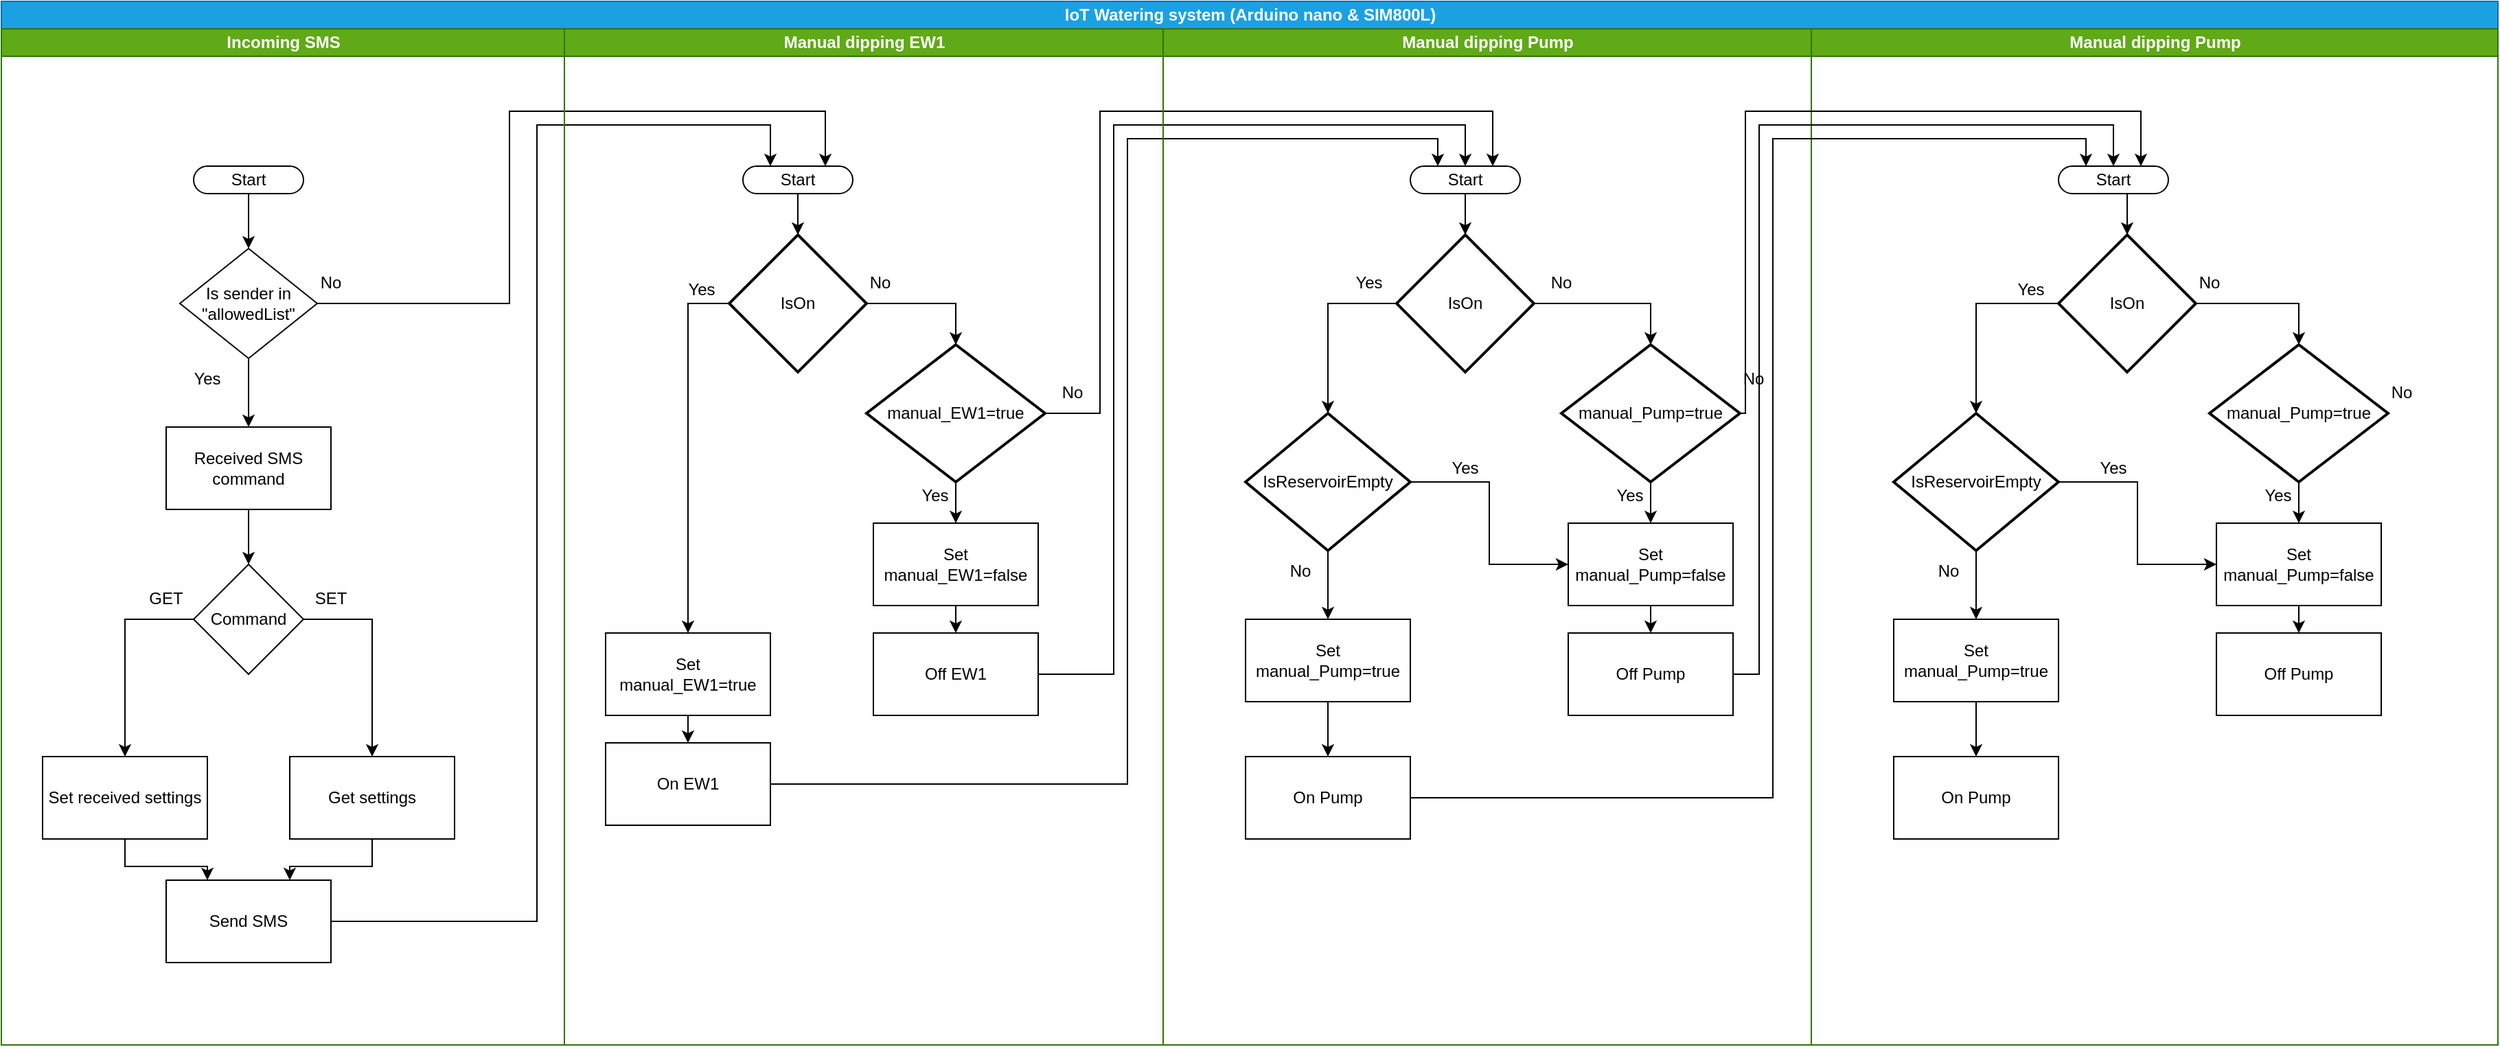 <mxfile version="21.3.2" type="github">
  <diagram id="kgpKYQtTHZ0yAKxKKP6v" name="Page-1">
    <mxGraphModel dx="547" dy="350" grid="1" gridSize="10" guides="1" tooltips="1" connect="1" arrows="1" fold="1" page="0" pageScale="1" pageWidth="850" pageHeight="1100" math="0" shadow="0">
      <root>
        <mxCell id="0" />
        <mxCell id="1" parent="0" />
        <mxCell id="xu4zQ6H6kHJUm9Qcrabf-24" value="IoT Watering system (Arduino nano &amp;amp; SIM800L)" style="swimlane;childLayout=stackLayout;resizeParent=1;resizeParentMax=0;startSize=20;html=1;strokeColor=#006EAF;fillColor=#1ba1e2;fontColor=#ffffff;" vertex="1" parent="1">
          <mxGeometry x="10" y="10" width="1818" height="760" as="geometry" />
        </mxCell>
        <mxCell id="xu4zQ6H6kHJUm9Qcrabf-25" value="Incoming SMS" style="swimlane;startSize=20;html=1;fillColor=#60a917;fontColor=#ffffff;strokeColor=#2D7600;" vertex="1" parent="xu4zQ6H6kHJUm9Qcrabf-24">
          <mxGeometry y="20" width="410" height="740" as="geometry">
            <mxRectangle y="20" width="40" height="460" as="alternateBounds" />
          </mxGeometry>
        </mxCell>
        <mxCell id="xu4zQ6H6kHJUm9Qcrabf-32" style="edgeStyle=orthogonalEdgeStyle;rounded=0;orthogonalLoop=1;jettySize=auto;html=1;exitX=0.5;exitY=0.5;exitDx=0;exitDy=10;exitPerimeter=0;entryX=0.5;entryY=0;entryDx=0;entryDy=0;" edge="1" parent="xu4zQ6H6kHJUm9Qcrabf-25" source="xu4zQ6H6kHJUm9Qcrabf-28" target="xu4zQ6H6kHJUm9Qcrabf-29">
          <mxGeometry relative="1" as="geometry" />
        </mxCell>
        <mxCell id="xu4zQ6H6kHJUm9Qcrabf-28" value="Start" style="html=1;dashed=0;whiteSpace=wrap;shape=mxgraph.dfd.start" vertex="1" parent="xu4zQ6H6kHJUm9Qcrabf-25">
          <mxGeometry x="140" y="100" width="80" height="20" as="geometry" />
        </mxCell>
        <mxCell id="xu4zQ6H6kHJUm9Qcrabf-34" value="" style="edgeStyle=orthogonalEdgeStyle;rounded=0;orthogonalLoop=1;jettySize=auto;html=1;" edge="1" parent="xu4zQ6H6kHJUm9Qcrabf-25" source="xu4zQ6H6kHJUm9Qcrabf-29" target="xu4zQ6H6kHJUm9Qcrabf-33">
          <mxGeometry relative="1" as="geometry" />
        </mxCell>
        <mxCell id="xu4zQ6H6kHJUm9Qcrabf-29" value="Is sender in &quot;allowedList&quot;" style="rhombus;whiteSpace=wrap;html=1;" vertex="1" parent="xu4zQ6H6kHJUm9Qcrabf-25">
          <mxGeometry x="130" y="160" width="100" height="80" as="geometry" />
        </mxCell>
        <mxCell id="xu4zQ6H6kHJUm9Qcrabf-43" value="" style="edgeStyle=orthogonalEdgeStyle;rounded=0;orthogonalLoop=1;jettySize=auto;html=1;" edge="1" parent="xu4zQ6H6kHJUm9Qcrabf-25" source="xu4zQ6H6kHJUm9Qcrabf-33" target="xu4zQ6H6kHJUm9Qcrabf-42">
          <mxGeometry relative="1" as="geometry" />
        </mxCell>
        <mxCell id="xu4zQ6H6kHJUm9Qcrabf-33" value="Received SMS command" style="whiteSpace=wrap;html=1;" vertex="1" parent="xu4zQ6H6kHJUm9Qcrabf-25">
          <mxGeometry x="120" y="290" width="120" height="60" as="geometry" />
        </mxCell>
        <mxCell id="xu4zQ6H6kHJUm9Qcrabf-37" value="No" style="text;html=1;strokeColor=none;fillColor=none;align=center;verticalAlign=middle;whiteSpace=wrap;rounded=0;" vertex="1" parent="xu4zQ6H6kHJUm9Qcrabf-25">
          <mxGeometry x="210" y="170" width="60" height="30" as="geometry" />
        </mxCell>
        <mxCell id="xu4zQ6H6kHJUm9Qcrabf-38" value="Yes" style="text;html=1;strokeColor=none;fillColor=none;align=center;verticalAlign=middle;whiteSpace=wrap;rounded=0;" vertex="1" parent="xu4zQ6H6kHJUm9Qcrabf-25">
          <mxGeometry x="120" y="240" width="60" height="30" as="geometry" />
        </mxCell>
        <mxCell id="xu4zQ6H6kHJUm9Qcrabf-45" value="" style="edgeStyle=orthogonalEdgeStyle;rounded=0;orthogonalLoop=1;jettySize=auto;html=1;exitX=0;exitY=0.5;exitDx=0;exitDy=0;" edge="1" parent="xu4zQ6H6kHJUm9Qcrabf-25" source="xu4zQ6H6kHJUm9Qcrabf-42" target="xu4zQ6H6kHJUm9Qcrabf-44">
          <mxGeometry relative="1" as="geometry" />
        </mxCell>
        <mxCell id="xu4zQ6H6kHJUm9Qcrabf-47" style="edgeStyle=orthogonalEdgeStyle;rounded=0;orthogonalLoop=1;jettySize=auto;html=1;exitX=1;exitY=0.5;exitDx=0;exitDy=0;entryX=0.5;entryY=0;entryDx=0;entryDy=0;" edge="1" parent="xu4zQ6H6kHJUm9Qcrabf-25" source="xu4zQ6H6kHJUm9Qcrabf-42" target="xu4zQ6H6kHJUm9Qcrabf-46">
          <mxGeometry relative="1" as="geometry" />
        </mxCell>
        <mxCell id="xu4zQ6H6kHJUm9Qcrabf-42" value="Command" style="rhombus;whiteSpace=wrap;html=1;" vertex="1" parent="xu4zQ6H6kHJUm9Qcrabf-25">
          <mxGeometry x="140" y="390" width="80" height="80" as="geometry" />
        </mxCell>
        <mxCell id="xu4zQ6H6kHJUm9Qcrabf-67" style="edgeStyle=orthogonalEdgeStyle;rounded=0;orthogonalLoop=1;jettySize=auto;html=1;entryX=0.25;entryY=0;entryDx=0;entryDy=0;" edge="1" parent="xu4zQ6H6kHJUm9Qcrabf-25" source="xu4zQ6H6kHJUm9Qcrabf-44" target="xu4zQ6H6kHJUm9Qcrabf-66">
          <mxGeometry relative="1" as="geometry" />
        </mxCell>
        <mxCell id="xu4zQ6H6kHJUm9Qcrabf-44" value="Set received settings" style="whiteSpace=wrap;html=1;" vertex="1" parent="xu4zQ6H6kHJUm9Qcrabf-25">
          <mxGeometry x="30" y="530" width="120" height="60" as="geometry" />
        </mxCell>
        <mxCell id="xu4zQ6H6kHJUm9Qcrabf-68" style="edgeStyle=orthogonalEdgeStyle;rounded=0;orthogonalLoop=1;jettySize=auto;html=1;exitX=0.5;exitY=1;exitDx=0;exitDy=0;entryX=0.75;entryY=0;entryDx=0;entryDy=0;" edge="1" parent="xu4zQ6H6kHJUm9Qcrabf-25" source="xu4zQ6H6kHJUm9Qcrabf-46" target="xu4zQ6H6kHJUm9Qcrabf-66">
          <mxGeometry relative="1" as="geometry" />
        </mxCell>
        <mxCell id="xu4zQ6H6kHJUm9Qcrabf-46" value="Get settings" style="whiteSpace=wrap;html=1;" vertex="1" parent="xu4zQ6H6kHJUm9Qcrabf-25">
          <mxGeometry x="210" y="530" width="120" height="60" as="geometry" />
        </mxCell>
        <mxCell id="xu4zQ6H6kHJUm9Qcrabf-64" value="GET" style="text;html=1;strokeColor=none;fillColor=none;align=center;verticalAlign=middle;whiteSpace=wrap;rounded=0;" vertex="1" parent="xu4zQ6H6kHJUm9Qcrabf-25">
          <mxGeometry x="90" y="400" width="60" height="30" as="geometry" />
        </mxCell>
        <mxCell id="xu4zQ6H6kHJUm9Qcrabf-65" value="SET" style="text;html=1;strokeColor=none;fillColor=none;align=center;verticalAlign=middle;whiteSpace=wrap;rounded=0;" vertex="1" parent="xu4zQ6H6kHJUm9Qcrabf-25">
          <mxGeometry x="210" y="400" width="60" height="30" as="geometry" />
        </mxCell>
        <mxCell id="xu4zQ6H6kHJUm9Qcrabf-66" value="Send SMS" style="whiteSpace=wrap;html=1;" vertex="1" parent="xu4zQ6H6kHJUm9Qcrabf-25">
          <mxGeometry x="120" y="620" width="120" height="60" as="geometry" />
        </mxCell>
        <mxCell id="xu4zQ6H6kHJUm9Qcrabf-36" value="" style="edgeStyle=orthogonalEdgeStyle;rounded=0;orthogonalLoop=1;jettySize=auto;html=1;entryX=0.75;entryY=0;entryDx=0;entryDy=0;entryPerimeter=0;" edge="1" parent="xu4zQ6H6kHJUm9Qcrabf-24" source="xu4zQ6H6kHJUm9Qcrabf-29" target="xu4zQ6H6kHJUm9Qcrabf-73">
          <mxGeometry relative="1" as="geometry">
            <mxPoint x="320" y="220" as="targetPoint" />
            <Array as="points">
              <mxPoint x="370" y="220" />
              <mxPoint x="370" y="80" />
              <mxPoint x="600" y="80" />
            </Array>
          </mxGeometry>
        </mxCell>
        <mxCell id="xu4zQ6H6kHJUm9Qcrabf-70" style="edgeStyle=orthogonalEdgeStyle;rounded=0;orthogonalLoop=1;jettySize=auto;html=1;exitX=1;exitY=0.5;exitDx=0;exitDy=0;entryX=0.25;entryY=0;entryDx=0;entryDy=0;entryPerimeter=0;" edge="1" parent="xu4zQ6H6kHJUm9Qcrabf-24" source="xu4zQ6H6kHJUm9Qcrabf-66" target="xu4zQ6H6kHJUm9Qcrabf-73">
          <mxGeometry relative="1" as="geometry">
            <mxPoint x="670" y="70" as="targetPoint" />
            <Array as="points">
              <mxPoint x="390" y="670" />
              <mxPoint x="390" y="90" />
              <mxPoint x="560" y="90" />
            </Array>
          </mxGeometry>
        </mxCell>
        <mxCell id="xu4zQ6H6kHJUm9Qcrabf-71" value="Manual dipping EW1" style="swimlane;startSize=20;html=1;fillColor=#60a917;fontColor=#ffffff;strokeColor=#2D7600;" vertex="1" parent="xu4zQ6H6kHJUm9Qcrabf-24">
          <mxGeometry x="410" y="20" width="436" height="740" as="geometry">
            <mxRectangle y="20" width="40" height="460" as="alternateBounds" />
          </mxGeometry>
        </mxCell>
        <mxCell id="xu4zQ6H6kHJUm9Qcrabf-72" style="edgeStyle=orthogonalEdgeStyle;rounded=0;orthogonalLoop=1;jettySize=auto;html=1;exitX=0.5;exitY=0.5;exitDx=0;exitDy=10;exitPerimeter=0;entryX=0.5;entryY=0;entryDx=0;entryDy=0;entryPerimeter=0;" edge="1" parent="xu4zQ6H6kHJUm9Qcrabf-71" source="xu4zQ6H6kHJUm9Qcrabf-73" target="xu4zQ6H6kHJUm9Qcrabf-93">
          <mxGeometry relative="1" as="geometry">
            <mxPoint x="170" y="160" as="targetPoint" />
          </mxGeometry>
        </mxCell>
        <mxCell id="xu4zQ6H6kHJUm9Qcrabf-73" value="Start" style="html=1;dashed=0;whiteSpace=wrap;shape=mxgraph.dfd.start" vertex="1" parent="xu4zQ6H6kHJUm9Qcrabf-71">
          <mxGeometry x="130" y="100" width="80" height="20" as="geometry" />
        </mxCell>
        <mxCell id="xu4zQ6H6kHJUm9Qcrabf-98" style="edgeStyle=orthogonalEdgeStyle;rounded=0;orthogonalLoop=1;jettySize=auto;html=1;exitX=1;exitY=0.5;exitDx=0;exitDy=0;exitPerimeter=0;entryX=0.5;entryY=0;entryDx=0;entryDy=0;entryPerimeter=0;" edge="1" parent="xu4zQ6H6kHJUm9Qcrabf-71" source="xu4zQ6H6kHJUm9Qcrabf-93" target="xu4zQ6H6kHJUm9Qcrabf-97">
          <mxGeometry relative="1" as="geometry" />
        </mxCell>
        <mxCell id="xu4zQ6H6kHJUm9Qcrabf-106" style="edgeStyle=orthogonalEdgeStyle;rounded=0;orthogonalLoop=1;jettySize=auto;html=1;exitX=0;exitY=0.5;exitDx=0;exitDy=0;exitPerimeter=0;" edge="1" parent="xu4zQ6H6kHJUm9Qcrabf-71" source="xu4zQ6H6kHJUm9Qcrabf-93" target="xu4zQ6H6kHJUm9Qcrabf-103">
          <mxGeometry relative="1" as="geometry" />
        </mxCell>
        <mxCell id="xu4zQ6H6kHJUm9Qcrabf-93" value="IsOn" style="strokeWidth=2;html=1;shape=mxgraph.flowchart.decision;whiteSpace=wrap;" vertex="1" parent="xu4zQ6H6kHJUm9Qcrabf-71">
          <mxGeometry x="120" y="150" width="100" height="100" as="geometry" />
        </mxCell>
        <mxCell id="xu4zQ6H6kHJUm9Qcrabf-94" value="No" style="text;html=1;strokeColor=none;fillColor=none;align=center;verticalAlign=middle;whiteSpace=wrap;rounded=0;" vertex="1" parent="xu4zQ6H6kHJUm9Qcrabf-71">
          <mxGeometry x="220" y="170" width="20" height="30" as="geometry" />
        </mxCell>
        <mxCell id="xu4zQ6H6kHJUm9Qcrabf-95" value="Yes" style="text;html=1;strokeColor=none;fillColor=none;align=center;verticalAlign=middle;whiteSpace=wrap;rounded=0;" vertex="1" parent="xu4zQ6H6kHJUm9Qcrabf-71">
          <mxGeometry x="90" y="180" width="20" height="20" as="geometry" />
        </mxCell>
        <mxCell id="xu4zQ6H6kHJUm9Qcrabf-102" style="edgeStyle=orthogonalEdgeStyle;rounded=0;orthogonalLoop=1;jettySize=auto;html=1;exitX=0.5;exitY=1;exitDx=0;exitDy=0;exitPerimeter=0;entryX=0.5;entryY=0;entryDx=0;entryDy=0;" edge="1" parent="xu4zQ6H6kHJUm9Qcrabf-71" source="xu4zQ6H6kHJUm9Qcrabf-97" target="xu4zQ6H6kHJUm9Qcrabf-100">
          <mxGeometry relative="1" as="geometry" />
        </mxCell>
        <mxCell id="xu4zQ6H6kHJUm9Qcrabf-97" value="&lt;div style=&quot;font-size: 12px;&quot;&gt;manual_EW1=true&lt;br style=&quot;font-size: 12px;&quot;&gt;&lt;/div&gt;" style="strokeWidth=2;html=1;shape=mxgraph.flowchart.decision;whiteSpace=wrap;fontSize=12;" vertex="1" parent="xu4zQ6H6kHJUm9Qcrabf-71">
          <mxGeometry x="220" y="230" width="130" height="100" as="geometry" />
        </mxCell>
        <mxCell id="xu4zQ6H6kHJUm9Qcrabf-99" value="No" style="text;html=1;strokeColor=none;fillColor=none;align=center;verticalAlign=middle;whiteSpace=wrap;rounded=0;" vertex="1" parent="xu4zQ6H6kHJUm9Qcrabf-71">
          <mxGeometry x="360" y="250" width="20" height="30" as="geometry" />
        </mxCell>
        <mxCell id="xu4zQ6H6kHJUm9Qcrabf-108" style="edgeStyle=orthogonalEdgeStyle;rounded=0;orthogonalLoop=1;jettySize=auto;html=1;exitX=0.5;exitY=1;exitDx=0;exitDy=0;entryX=0.5;entryY=0;entryDx=0;entryDy=0;" edge="1" parent="xu4zQ6H6kHJUm9Qcrabf-71" source="xu4zQ6H6kHJUm9Qcrabf-100" target="xu4zQ6H6kHJUm9Qcrabf-105">
          <mxGeometry relative="1" as="geometry" />
        </mxCell>
        <mxCell id="xu4zQ6H6kHJUm9Qcrabf-100" value="Set manual_EW1=false" style="whiteSpace=wrap;html=1;" vertex="1" parent="xu4zQ6H6kHJUm9Qcrabf-71">
          <mxGeometry x="225" y="360" width="120" height="60" as="geometry" />
        </mxCell>
        <mxCell id="xu4zQ6H6kHJUm9Qcrabf-101" value="Yes" style="text;html=1;strokeColor=none;fillColor=none;align=center;verticalAlign=middle;whiteSpace=wrap;rounded=0;" vertex="1" parent="xu4zQ6H6kHJUm9Qcrabf-71">
          <mxGeometry x="260" y="330" width="20" height="20" as="geometry" />
        </mxCell>
        <mxCell id="xu4zQ6H6kHJUm9Qcrabf-107" style="edgeStyle=orthogonalEdgeStyle;rounded=0;orthogonalLoop=1;jettySize=auto;html=1;exitX=0.5;exitY=1;exitDx=0;exitDy=0;entryX=0.5;entryY=0;entryDx=0;entryDy=0;" edge="1" parent="xu4zQ6H6kHJUm9Qcrabf-71" source="xu4zQ6H6kHJUm9Qcrabf-103" target="xu4zQ6H6kHJUm9Qcrabf-104">
          <mxGeometry relative="1" as="geometry" />
        </mxCell>
        <mxCell id="xu4zQ6H6kHJUm9Qcrabf-103" value="Set manual_EW1=true" style="whiteSpace=wrap;html=1;" vertex="1" parent="xu4zQ6H6kHJUm9Qcrabf-71">
          <mxGeometry x="30" y="440" width="120" height="60" as="geometry" />
        </mxCell>
        <mxCell id="xu4zQ6H6kHJUm9Qcrabf-104" value="On EW1" style="whiteSpace=wrap;html=1;" vertex="1" parent="xu4zQ6H6kHJUm9Qcrabf-71">
          <mxGeometry x="30" y="520" width="120" height="60" as="geometry" />
        </mxCell>
        <mxCell id="xu4zQ6H6kHJUm9Qcrabf-105" value="Off EW1" style="whiteSpace=wrap;html=1;" vertex="1" parent="xu4zQ6H6kHJUm9Qcrabf-71">
          <mxGeometry x="225" y="440" width="120" height="60" as="geometry" />
        </mxCell>
        <mxCell id="xu4zQ6H6kHJUm9Qcrabf-127" style="edgeStyle=orthogonalEdgeStyle;rounded=0;orthogonalLoop=1;jettySize=auto;html=1;exitX=1;exitY=0.5;exitDx=0;exitDy=0;exitPerimeter=0;entryX=0.75;entryY=0;entryDx=0;entryDy=0;entryPerimeter=0;" edge="1" parent="xu4zQ6H6kHJUm9Qcrabf-24" source="xu4zQ6H6kHJUm9Qcrabf-97" target="xu4zQ6H6kHJUm9Qcrabf-111">
          <mxGeometry relative="1" as="geometry">
            <Array as="points">
              <mxPoint x="800" y="300" />
              <mxPoint x="800" y="80" />
              <mxPoint x="1086" y="80" />
            </Array>
          </mxGeometry>
        </mxCell>
        <mxCell id="xu4zQ6H6kHJUm9Qcrabf-128" style="edgeStyle=orthogonalEdgeStyle;rounded=0;orthogonalLoop=1;jettySize=auto;html=1;exitX=1;exitY=0.5;exitDx=0;exitDy=0;entryX=0.5;entryY=0.5;entryDx=0;entryDy=-10;entryPerimeter=0;" edge="1" parent="xu4zQ6H6kHJUm9Qcrabf-24" source="xu4zQ6H6kHJUm9Qcrabf-105" target="xu4zQ6H6kHJUm9Qcrabf-111">
          <mxGeometry relative="1" as="geometry">
            <Array as="points">
              <mxPoint x="810" y="490" />
              <mxPoint x="810" y="90" />
              <mxPoint x="1066" y="90" />
            </Array>
          </mxGeometry>
        </mxCell>
        <mxCell id="xu4zQ6H6kHJUm9Qcrabf-129" style="edgeStyle=orthogonalEdgeStyle;rounded=0;orthogonalLoop=1;jettySize=auto;html=1;exitX=1;exitY=0.5;exitDx=0;exitDy=0;entryX=0.25;entryY=0;entryDx=0;entryDy=0;entryPerimeter=0;" edge="1" parent="xu4zQ6H6kHJUm9Qcrabf-24" source="xu4zQ6H6kHJUm9Qcrabf-104" target="xu4zQ6H6kHJUm9Qcrabf-111">
          <mxGeometry relative="1" as="geometry">
            <Array as="points">
              <mxPoint x="820" y="570" />
              <mxPoint x="820" y="100" />
              <mxPoint x="1046" y="100" />
            </Array>
          </mxGeometry>
        </mxCell>
        <mxCell id="xu4zQ6H6kHJUm9Qcrabf-109" value="Manual dipping Pump" style="swimlane;startSize=20;html=1;fillColor=#60a917;fontColor=#ffffff;strokeColor=#2D7600;" vertex="1" parent="xu4zQ6H6kHJUm9Qcrabf-24">
          <mxGeometry x="846" y="20" width="472" height="740" as="geometry">
            <mxRectangle y="20" width="40" height="460" as="alternateBounds" />
          </mxGeometry>
        </mxCell>
        <mxCell id="xu4zQ6H6kHJUm9Qcrabf-110" style="edgeStyle=orthogonalEdgeStyle;rounded=0;orthogonalLoop=1;jettySize=auto;html=1;exitX=0.5;exitY=0.5;exitDx=0;exitDy=10;exitPerimeter=0;entryX=0.5;entryY=0;entryDx=0;entryDy=0;entryPerimeter=0;" edge="1" parent="xu4zQ6H6kHJUm9Qcrabf-109" source="xu4zQ6H6kHJUm9Qcrabf-111" target="xu4zQ6H6kHJUm9Qcrabf-114">
          <mxGeometry relative="1" as="geometry">
            <mxPoint x="170" y="160" as="targetPoint" />
          </mxGeometry>
        </mxCell>
        <mxCell id="xu4zQ6H6kHJUm9Qcrabf-111" value="Start" style="html=1;dashed=0;whiteSpace=wrap;shape=mxgraph.dfd.start" vertex="1" parent="xu4zQ6H6kHJUm9Qcrabf-109">
          <mxGeometry x="180" y="100" width="80" height="20" as="geometry" />
        </mxCell>
        <mxCell id="xu4zQ6H6kHJUm9Qcrabf-112" style="edgeStyle=orthogonalEdgeStyle;rounded=0;orthogonalLoop=1;jettySize=auto;html=1;exitX=1;exitY=0.5;exitDx=0;exitDy=0;exitPerimeter=0;entryX=0.5;entryY=0;entryDx=0;entryDy=0;entryPerimeter=0;" edge="1" parent="xu4zQ6H6kHJUm9Qcrabf-109" source="xu4zQ6H6kHJUm9Qcrabf-114" target="xu4zQ6H6kHJUm9Qcrabf-118">
          <mxGeometry relative="1" as="geometry" />
        </mxCell>
        <mxCell id="xu4zQ6H6kHJUm9Qcrabf-136" style="edgeStyle=orthogonalEdgeStyle;rounded=0;orthogonalLoop=1;jettySize=auto;html=1;exitX=0;exitY=0.5;exitDx=0;exitDy=0;exitPerimeter=0;" edge="1" parent="xu4zQ6H6kHJUm9Qcrabf-109" source="xu4zQ6H6kHJUm9Qcrabf-114" target="xu4zQ6H6kHJUm9Qcrabf-130">
          <mxGeometry relative="1" as="geometry" />
        </mxCell>
        <mxCell id="xu4zQ6H6kHJUm9Qcrabf-114" value="IsOn" style="strokeWidth=2;html=1;shape=mxgraph.flowchart.decision;whiteSpace=wrap;" vertex="1" parent="xu4zQ6H6kHJUm9Qcrabf-109">
          <mxGeometry x="170" y="150" width="100" height="100" as="geometry" />
        </mxCell>
        <mxCell id="xu4zQ6H6kHJUm9Qcrabf-115" value="No" style="text;html=1;strokeColor=none;fillColor=none;align=center;verticalAlign=middle;whiteSpace=wrap;rounded=0;" vertex="1" parent="xu4zQ6H6kHJUm9Qcrabf-109">
          <mxGeometry x="280" y="170" width="20" height="30" as="geometry" />
        </mxCell>
        <mxCell id="xu4zQ6H6kHJUm9Qcrabf-116" value="Yes" style="text;html=1;strokeColor=none;fillColor=none;align=center;verticalAlign=middle;whiteSpace=wrap;rounded=0;" vertex="1" parent="xu4zQ6H6kHJUm9Qcrabf-109">
          <mxGeometry x="140" y="175" width="20" height="20" as="geometry" />
        </mxCell>
        <mxCell id="xu4zQ6H6kHJUm9Qcrabf-117" style="edgeStyle=orthogonalEdgeStyle;rounded=0;orthogonalLoop=1;jettySize=auto;html=1;exitX=0.5;exitY=1;exitDx=0;exitDy=0;exitPerimeter=0;entryX=0.5;entryY=0;entryDx=0;entryDy=0;" edge="1" parent="xu4zQ6H6kHJUm9Qcrabf-109" source="xu4zQ6H6kHJUm9Qcrabf-118" target="xu4zQ6H6kHJUm9Qcrabf-121">
          <mxGeometry relative="1" as="geometry" />
        </mxCell>
        <mxCell id="xu4zQ6H6kHJUm9Qcrabf-118" value="&lt;div style=&quot;font-size: 12px;&quot;&gt;manual_Pump=true&lt;br style=&quot;font-size: 12px;&quot;&gt;&lt;/div&gt;" style="strokeWidth=2;html=1;shape=mxgraph.flowchart.decision;whiteSpace=wrap;fontSize=12;" vertex="1" parent="xu4zQ6H6kHJUm9Qcrabf-109">
          <mxGeometry x="290" y="230" width="130" height="100" as="geometry" />
        </mxCell>
        <mxCell id="xu4zQ6H6kHJUm9Qcrabf-119" value="No" style="text;html=1;strokeColor=none;fillColor=none;align=center;verticalAlign=middle;whiteSpace=wrap;rounded=0;" vertex="1" parent="xu4zQ6H6kHJUm9Qcrabf-109">
          <mxGeometry x="420" y="240" width="20" height="30" as="geometry" />
        </mxCell>
        <mxCell id="xu4zQ6H6kHJUm9Qcrabf-120" style="edgeStyle=orthogonalEdgeStyle;rounded=0;orthogonalLoop=1;jettySize=auto;html=1;exitX=0.5;exitY=1;exitDx=0;exitDy=0;entryX=0.5;entryY=0;entryDx=0;entryDy=0;" edge="1" parent="xu4zQ6H6kHJUm9Qcrabf-109" source="xu4zQ6H6kHJUm9Qcrabf-121" target="xu4zQ6H6kHJUm9Qcrabf-126">
          <mxGeometry relative="1" as="geometry" />
        </mxCell>
        <mxCell id="xu4zQ6H6kHJUm9Qcrabf-121" value="Set manual_Pump=false" style="whiteSpace=wrap;html=1;" vertex="1" parent="xu4zQ6H6kHJUm9Qcrabf-109">
          <mxGeometry x="295" y="360" width="120" height="60" as="geometry" />
        </mxCell>
        <mxCell id="xu4zQ6H6kHJUm9Qcrabf-122" value="Yes" style="text;html=1;strokeColor=none;fillColor=none;align=center;verticalAlign=middle;whiteSpace=wrap;rounded=0;" vertex="1" parent="xu4zQ6H6kHJUm9Qcrabf-109">
          <mxGeometry x="330" y="330" width="20" height="20" as="geometry" />
        </mxCell>
        <mxCell id="xu4zQ6H6kHJUm9Qcrabf-123" style="edgeStyle=orthogonalEdgeStyle;rounded=0;orthogonalLoop=1;jettySize=auto;html=1;exitX=0.5;exitY=1;exitDx=0;exitDy=0;entryX=0.5;entryY=0;entryDx=0;entryDy=0;" edge="1" parent="xu4zQ6H6kHJUm9Qcrabf-109" source="xu4zQ6H6kHJUm9Qcrabf-124" target="xu4zQ6H6kHJUm9Qcrabf-125">
          <mxGeometry relative="1" as="geometry" />
        </mxCell>
        <mxCell id="xu4zQ6H6kHJUm9Qcrabf-124" value="Set manual_Pump=true" style="whiteSpace=wrap;html=1;" vertex="1" parent="xu4zQ6H6kHJUm9Qcrabf-109">
          <mxGeometry x="60" y="430" width="120" height="60" as="geometry" />
        </mxCell>
        <mxCell id="xu4zQ6H6kHJUm9Qcrabf-125" value="On Pump" style="whiteSpace=wrap;html=1;" vertex="1" parent="xu4zQ6H6kHJUm9Qcrabf-109">
          <mxGeometry x="60" y="530" width="120" height="60" as="geometry" />
        </mxCell>
        <mxCell id="xu4zQ6H6kHJUm9Qcrabf-126" value="Off Pump" style="whiteSpace=wrap;html=1;" vertex="1" parent="xu4zQ6H6kHJUm9Qcrabf-109">
          <mxGeometry x="295" y="440" width="120" height="60" as="geometry" />
        </mxCell>
        <mxCell id="xu4zQ6H6kHJUm9Qcrabf-134" style="edgeStyle=orthogonalEdgeStyle;rounded=0;orthogonalLoop=1;jettySize=auto;html=1;exitX=1;exitY=0.5;exitDx=0;exitDy=0;exitPerimeter=0;entryX=0;entryY=0.5;entryDx=0;entryDy=0;" edge="1" parent="xu4zQ6H6kHJUm9Qcrabf-109" source="xu4zQ6H6kHJUm9Qcrabf-130" target="xu4zQ6H6kHJUm9Qcrabf-121">
          <mxGeometry relative="1" as="geometry" />
        </mxCell>
        <mxCell id="xu4zQ6H6kHJUm9Qcrabf-135" style="edgeStyle=orthogonalEdgeStyle;rounded=0;orthogonalLoop=1;jettySize=auto;html=1;exitX=0.5;exitY=1;exitDx=0;exitDy=0;exitPerimeter=0;entryX=0.5;entryY=0;entryDx=0;entryDy=0;" edge="1" parent="xu4zQ6H6kHJUm9Qcrabf-109" source="xu4zQ6H6kHJUm9Qcrabf-130" target="xu4zQ6H6kHJUm9Qcrabf-124">
          <mxGeometry relative="1" as="geometry" />
        </mxCell>
        <mxCell id="xu4zQ6H6kHJUm9Qcrabf-130" value="IsReservoirEmpty" style="strokeWidth=2;html=1;shape=mxgraph.flowchart.decision;whiteSpace=wrap;" vertex="1" parent="xu4zQ6H6kHJUm9Qcrabf-109">
          <mxGeometry x="60" y="280" width="120" height="100" as="geometry" />
        </mxCell>
        <mxCell id="xu4zQ6H6kHJUm9Qcrabf-131" value="Yes" style="text;html=1;strokeColor=none;fillColor=none;align=center;verticalAlign=middle;whiteSpace=wrap;rounded=0;" vertex="1" parent="xu4zQ6H6kHJUm9Qcrabf-109">
          <mxGeometry x="210" y="310" width="20" height="20" as="geometry" />
        </mxCell>
        <mxCell id="xu4zQ6H6kHJUm9Qcrabf-132" value="No" style="text;html=1;strokeColor=none;fillColor=none;align=center;verticalAlign=middle;whiteSpace=wrap;rounded=0;" vertex="1" parent="xu4zQ6H6kHJUm9Qcrabf-109">
          <mxGeometry x="90" y="380" width="20" height="30" as="geometry" />
        </mxCell>
        <mxCell id="xu4zQ6H6kHJUm9Qcrabf-137" value="Manual dipping Pump" style="swimlane;startSize=20;html=1;fillColor=#60a917;fontColor=#ffffff;strokeColor=#2D7600;" vertex="1" parent="xu4zQ6H6kHJUm9Qcrabf-24">
          <mxGeometry x="1318" y="20" width="500" height="740" as="geometry">
            <mxRectangle y="20" width="40" height="460" as="alternateBounds" />
          </mxGeometry>
        </mxCell>
        <mxCell id="xu4zQ6H6kHJUm9Qcrabf-138" style="edgeStyle=orthogonalEdgeStyle;rounded=0;orthogonalLoop=1;jettySize=auto;html=1;exitX=0.5;exitY=0.5;exitDx=0;exitDy=10;exitPerimeter=0;entryX=0.5;entryY=0;entryDx=0;entryDy=0;entryPerimeter=0;" edge="1" parent="xu4zQ6H6kHJUm9Qcrabf-137" source="xu4zQ6H6kHJUm9Qcrabf-139" target="xu4zQ6H6kHJUm9Qcrabf-142">
          <mxGeometry relative="1" as="geometry">
            <mxPoint x="170" y="160" as="targetPoint" />
          </mxGeometry>
        </mxCell>
        <mxCell id="xu4zQ6H6kHJUm9Qcrabf-139" value="Start" style="html=1;dashed=0;whiteSpace=wrap;shape=mxgraph.dfd.start" vertex="1" parent="xu4zQ6H6kHJUm9Qcrabf-137">
          <mxGeometry x="180" y="100" width="80" height="20" as="geometry" />
        </mxCell>
        <mxCell id="xu4zQ6H6kHJUm9Qcrabf-140" style="edgeStyle=orthogonalEdgeStyle;rounded=0;orthogonalLoop=1;jettySize=auto;html=1;exitX=1;exitY=0.5;exitDx=0;exitDy=0;exitPerimeter=0;entryX=0.5;entryY=0;entryDx=0;entryDy=0;entryPerimeter=0;" edge="1" parent="xu4zQ6H6kHJUm9Qcrabf-137" source="xu4zQ6H6kHJUm9Qcrabf-142" target="xu4zQ6H6kHJUm9Qcrabf-146">
          <mxGeometry relative="1" as="geometry" />
        </mxCell>
        <mxCell id="xu4zQ6H6kHJUm9Qcrabf-141" style="edgeStyle=orthogonalEdgeStyle;rounded=0;orthogonalLoop=1;jettySize=auto;html=1;exitX=0;exitY=0.5;exitDx=0;exitDy=0;exitPerimeter=0;" edge="1" parent="xu4zQ6H6kHJUm9Qcrabf-137" source="xu4zQ6H6kHJUm9Qcrabf-142" target="xu4zQ6H6kHJUm9Qcrabf-157">
          <mxGeometry relative="1" as="geometry" />
        </mxCell>
        <mxCell id="xu4zQ6H6kHJUm9Qcrabf-142" value="IsOn" style="strokeWidth=2;html=1;shape=mxgraph.flowchart.decision;whiteSpace=wrap;" vertex="1" parent="xu4zQ6H6kHJUm9Qcrabf-137">
          <mxGeometry x="180" y="150" width="100" height="100" as="geometry" />
        </mxCell>
        <mxCell id="xu4zQ6H6kHJUm9Qcrabf-143" value="No" style="text;html=1;strokeColor=none;fillColor=none;align=center;verticalAlign=middle;whiteSpace=wrap;rounded=0;" vertex="1" parent="xu4zQ6H6kHJUm9Qcrabf-137">
          <mxGeometry x="280" y="170" width="20" height="30" as="geometry" />
        </mxCell>
        <mxCell id="xu4zQ6H6kHJUm9Qcrabf-144" value="Yes" style="text;html=1;strokeColor=none;fillColor=none;align=center;verticalAlign=middle;whiteSpace=wrap;rounded=0;" vertex="1" parent="xu4zQ6H6kHJUm9Qcrabf-137">
          <mxGeometry x="150" y="180" width="20" height="20" as="geometry" />
        </mxCell>
        <mxCell id="xu4zQ6H6kHJUm9Qcrabf-145" style="edgeStyle=orthogonalEdgeStyle;rounded=0;orthogonalLoop=1;jettySize=auto;html=1;exitX=0.5;exitY=1;exitDx=0;exitDy=0;exitPerimeter=0;entryX=0.5;entryY=0;entryDx=0;entryDy=0;" edge="1" parent="xu4zQ6H6kHJUm9Qcrabf-137" source="xu4zQ6H6kHJUm9Qcrabf-146" target="xu4zQ6H6kHJUm9Qcrabf-149">
          <mxGeometry relative="1" as="geometry" />
        </mxCell>
        <mxCell id="xu4zQ6H6kHJUm9Qcrabf-146" value="&lt;div style=&quot;font-size: 12px;&quot;&gt;manual_Pump=true&lt;br style=&quot;font-size: 12px;&quot;&gt;&lt;/div&gt;" style="strokeWidth=2;html=1;shape=mxgraph.flowchart.decision;whiteSpace=wrap;fontSize=12;" vertex="1" parent="xu4zQ6H6kHJUm9Qcrabf-137">
          <mxGeometry x="290" y="230" width="130" height="100" as="geometry" />
        </mxCell>
        <mxCell id="xu4zQ6H6kHJUm9Qcrabf-147" value="No" style="text;html=1;strokeColor=none;fillColor=none;align=center;verticalAlign=middle;whiteSpace=wrap;rounded=0;" vertex="1" parent="xu4zQ6H6kHJUm9Qcrabf-137">
          <mxGeometry x="420" y="250" width="20" height="30" as="geometry" />
        </mxCell>
        <mxCell id="xu4zQ6H6kHJUm9Qcrabf-148" style="edgeStyle=orthogonalEdgeStyle;rounded=0;orthogonalLoop=1;jettySize=auto;html=1;exitX=0.5;exitY=1;exitDx=0;exitDy=0;entryX=0.5;entryY=0;entryDx=0;entryDy=0;" edge="1" parent="xu4zQ6H6kHJUm9Qcrabf-137" source="xu4zQ6H6kHJUm9Qcrabf-149" target="xu4zQ6H6kHJUm9Qcrabf-154">
          <mxGeometry relative="1" as="geometry" />
        </mxCell>
        <mxCell id="xu4zQ6H6kHJUm9Qcrabf-149" value="Set manual_Pump=false" style="whiteSpace=wrap;html=1;" vertex="1" parent="xu4zQ6H6kHJUm9Qcrabf-137">
          <mxGeometry x="295" y="360" width="120" height="60" as="geometry" />
        </mxCell>
        <mxCell id="xu4zQ6H6kHJUm9Qcrabf-150" value="Yes" style="text;html=1;strokeColor=none;fillColor=none;align=center;verticalAlign=middle;whiteSpace=wrap;rounded=0;" vertex="1" parent="xu4zQ6H6kHJUm9Qcrabf-137">
          <mxGeometry x="330" y="330" width="20" height="20" as="geometry" />
        </mxCell>
        <mxCell id="xu4zQ6H6kHJUm9Qcrabf-151" style="edgeStyle=orthogonalEdgeStyle;rounded=0;orthogonalLoop=1;jettySize=auto;html=1;exitX=0.5;exitY=1;exitDx=0;exitDy=0;entryX=0.5;entryY=0;entryDx=0;entryDy=0;" edge="1" parent="xu4zQ6H6kHJUm9Qcrabf-137" source="xu4zQ6H6kHJUm9Qcrabf-152" target="xu4zQ6H6kHJUm9Qcrabf-153">
          <mxGeometry relative="1" as="geometry" />
        </mxCell>
        <mxCell id="xu4zQ6H6kHJUm9Qcrabf-152" value="Set manual_Pump=true" style="whiteSpace=wrap;html=1;" vertex="1" parent="xu4zQ6H6kHJUm9Qcrabf-137">
          <mxGeometry x="60" y="430" width="120" height="60" as="geometry" />
        </mxCell>
        <mxCell id="xu4zQ6H6kHJUm9Qcrabf-153" value="On Pump" style="whiteSpace=wrap;html=1;" vertex="1" parent="xu4zQ6H6kHJUm9Qcrabf-137">
          <mxGeometry x="60" y="530" width="120" height="60" as="geometry" />
        </mxCell>
        <mxCell id="xu4zQ6H6kHJUm9Qcrabf-154" value="Off Pump" style="whiteSpace=wrap;html=1;" vertex="1" parent="xu4zQ6H6kHJUm9Qcrabf-137">
          <mxGeometry x="295" y="440" width="120" height="60" as="geometry" />
        </mxCell>
        <mxCell id="xu4zQ6H6kHJUm9Qcrabf-155" style="edgeStyle=orthogonalEdgeStyle;rounded=0;orthogonalLoop=1;jettySize=auto;html=1;exitX=1;exitY=0.5;exitDx=0;exitDy=0;exitPerimeter=0;entryX=0;entryY=0.5;entryDx=0;entryDy=0;" edge="1" parent="xu4zQ6H6kHJUm9Qcrabf-137" source="xu4zQ6H6kHJUm9Qcrabf-157" target="xu4zQ6H6kHJUm9Qcrabf-149">
          <mxGeometry relative="1" as="geometry" />
        </mxCell>
        <mxCell id="xu4zQ6H6kHJUm9Qcrabf-156" style="edgeStyle=orthogonalEdgeStyle;rounded=0;orthogonalLoop=1;jettySize=auto;html=1;exitX=0.5;exitY=1;exitDx=0;exitDy=0;exitPerimeter=0;entryX=0.5;entryY=0;entryDx=0;entryDy=0;" edge="1" parent="xu4zQ6H6kHJUm9Qcrabf-137" source="xu4zQ6H6kHJUm9Qcrabf-157" target="xu4zQ6H6kHJUm9Qcrabf-152">
          <mxGeometry relative="1" as="geometry" />
        </mxCell>
        <mxCell id="xu4zQ6H6kHJUm9Qcrabf-157" value="IsReservoirEmpty" style="strokeWidth=2;html=1;shape=mxgraph.flowchart.decision;whiteSpace=wrap;" vertex="1" parent="xu4zQ6H6kHJUm9Qcrabf-137">
          <mxGeometry x="60" y="280" width="120" height="100" as="geometry" />
        </mxCell>
        <mxCell id="xu4zQ6H6kHJUm9Qcrabf-158" value="Yes" style="text;html=1;strokeColor=none;fillColor=none;align=center;verticalAlign=middle;whiteSpace=wrap;rounded=0;" vertex="1" parent="xu4zQ6H6kHJUm9Qcrabf-137">
          <mxGeometry x="210" y="310" width="20" height="20" as="geometry" />
        </mxCell>
        <mxCell id="xu4zQ6H6kHJUm9Qcrabf-159" value="No" style="text;html=1;strokeColor=none;fillColor=none;align=center;verticalAlign=middle;whiteSpace=wrap;rounded=0;" vertex="1" parent="xu4zQ6H6kHJUm9Qcrabf-137">
          <mxGeometry x="90" y="380" width="20" height="30" as="geometry" />
        </mxCell>
        <mxCell id="xu4zQ6H6kHJUm9Qcrabf-160" style="edgeStyle=orthogonalEdgeStyle;rounded=0;orthogonalLoop=1;jettySize=auto;html=1;exitX=1;exitY=0.5;exitDx=0;exitDy=0;exitPerimeter=0;entryX=0.75;entryY=0;entryDx=0;entryDy=0;entryPerimeter=0;" edge="1" parent="xu4zQ6H6kHJUm9Qcrabf-24" source="xu4zQ6H6kHJUm9Qcrabf-118" target="xu4zQ6H6kHJUm9Qcrabf-139">
          <mxGeometry relative="1" as="geometry">
            <Array as="points">
              <mxPoint x="1270" y="300" />
              <mxPoint x="1270" y="80" />
              <mxPoint x="1558" y="80" />
            </Array>
          </mxGeometry>
        </mxCell>
        <mxCell id="xu4zQ6H6kHJUm9Qcrabf-161" style="edgeStyle=orthogonalEdgeStyle;rounded=0;orthogonalLoop=1;jettySize=auto;html=1;exitX=1;exitY=0.5;exitDx=0;exitDy=0;entryX=0.5;entryY=0.5;entryDx=0;entryDy=-10;entryPerimeter=0;" edge="1" parent="xu4zQ6H6kHJUm9Qcrabf-24" source="xu4zQ6H6kHJUm9Qcrabf-126" target="xu4zQ6H6kHJUm9Qcrabf-139">
          <mxGeometry relative="1" as="geometry">
            <Array as="points">
              <mxPoint x="1280" y="490" />
              <mxPoint x="1280" y="90" />
              <mxPoint x="1538" y="90" />
            </Array>
          </mxGeometry>
        </mxCell>
        <mxCell id="xu4zQ6H6kHJUm9Qcrabf-162" style="edgeStyle=orthogonalEdgeStyle;rounded=0;orthogonalLoop=1;jettySize=auto;html=1;exitX=1;exitY=0.5;exitDx=0;exitDy=0;entryX=0.25;entryY=0;entryDx=0;entryDy=0;entryPerimeter=0;" edge="1" parent="xu4zQ6H6kHJUm9Qcrabf-24" source="xu4zQ6H6kHJUm9Qcrabf-125" target="xu4zQ6H6kHJUm9Qcrabf-139">
          <mxGeometry relative="1" as="geometry">
            <Array as="points">
              <mxPoint x="1290" y="580" />
              <mxPoint x="1290" y="100" />
              <mxPoint x="1518" y="100" />
            </Array>
          </mxGeometry>
        </mxCell>
      </root>
    </mxGraphModel>
  </diagram>
</mxfile>
